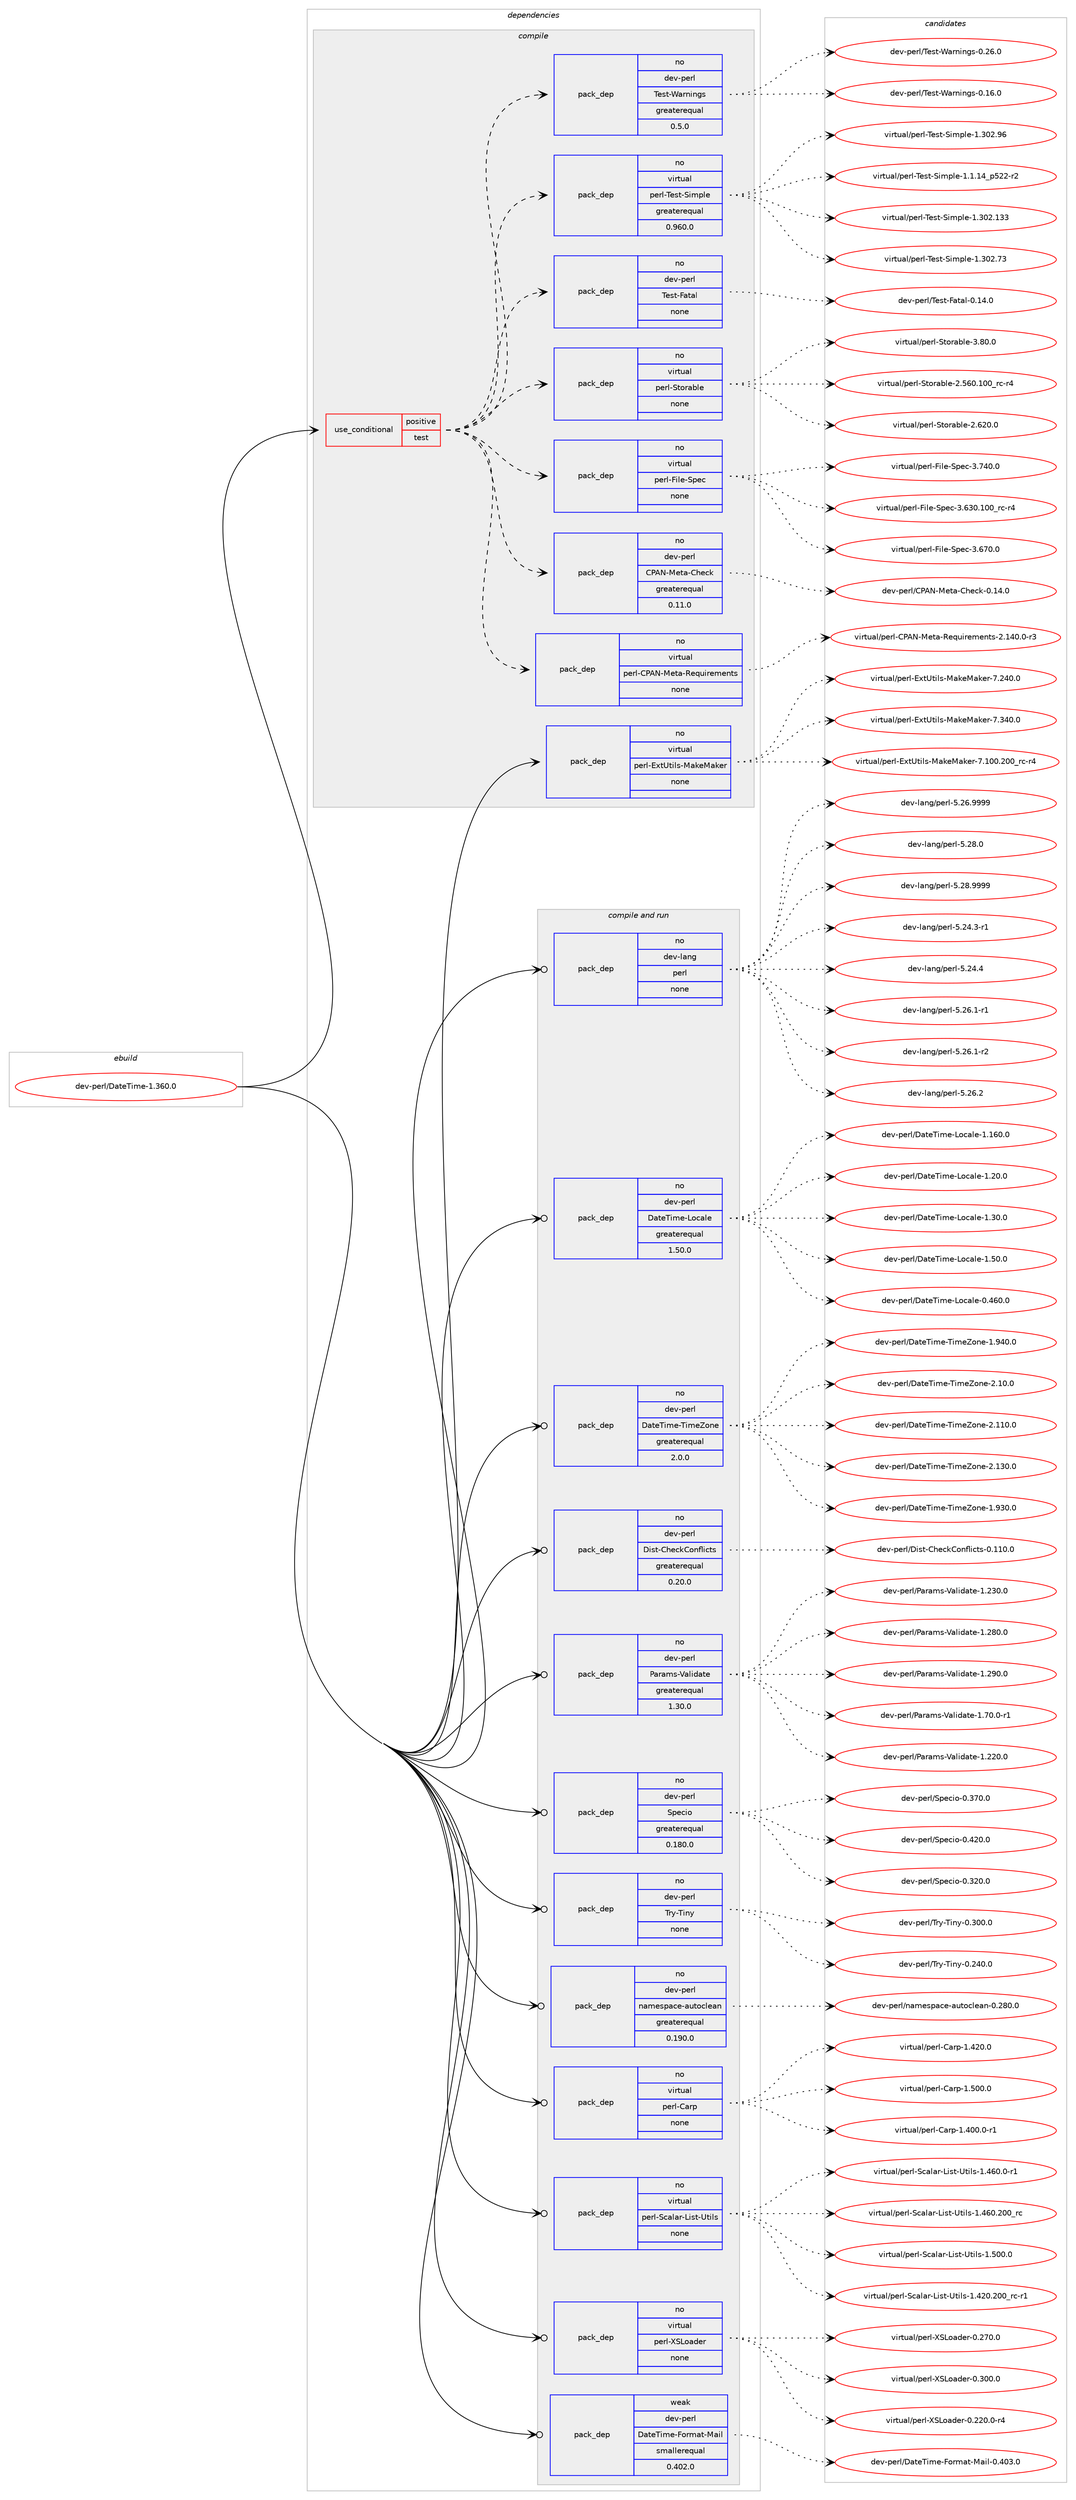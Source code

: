digraph prolog {

# *************
# Graph options
# *************

newrank=true;
concentrate=true;
compound=true;
graph [rankdir=LR,fontname=Helvetica,fontsize=10,ranksep=1.5];#, ranksep=2.5, nodesep=0.2];
edge  [arrowhead=vee];
node  [fontname=Helvetica,fontsize=10];

# **********
# The ebuild
# **********

subgraph cluster_leftcol {
color=gray;
rank=same;
label=<<i>ebuild</i>>;
id [label="dev-perl/DateTime-1.360.0", color=red, width=4, href="../dev-perl/DateTime-1.360.0.svg"];
}

# ****************
# The dependencies
# ****************

subgraph cluster_midcol {
color=gray;
label=<<i>dependencies</i>>;
subgraph cluster_compile {
fillcolor="#eeeeee";
style=filled;
label=<<i>compile</i>>;
subgraph cond367952 {
dependency1379367 [label=<<TABLE BORDER="0" CELLBORDER="1" CELLSPACING="0" CELLPADDING="4"><TR><TD ROWSPAN="3" CELLPADDING="10">use_conditional</TD></TR><TR><TD>positive</TD></TR><TR><TD>test</TD></TR></TABLE>>, shape=none, color=red];
subgraph pack988369 {
dependency1379368 [label=<<TABLE BORDER="0" CELLBORDER="1" CELLSPACING="0" CELLPADDING="4" WIDTH="220"><TR><TD ROWSPAN="6" CELLPADDING="30">pack_dep</TD></TR><TR><TD WIDTH="110">no</TD></TR><TR><TD>virtual</TD></TR><TR><TD>perl-CPAN-Meta-Requirements</TD></TR><TR><TD>none</TD></TR><TR><TD></TD></TR></TABLE>>, shape=none, color=blue];
}
dependency1379367:e -> dependency1379368:w [weight=20,style="dashed",arrowhead="vee"];
subgraph pack988370 {
dependency1379369 [label=<<TABLE BORDER="0" CELLBORDER="1" CELLSPACING="0" CELLPADDING="4" WIDTH="220"><TR><TD ROWSPAN="6" CELLPADDING="30">pack_dep</TD></TR><TR><TD WIDTH="110">no</TD></TR><TR><TD>dev-perl</TD></TR><TR><TD>CPAN-Meta-Check</TD></TR><TR><TD>greaterequal</TD></TR><TR><TD>0.11.0</TD></TR></TABLE>>, shape=none, color=blue];
}
dependency1379367:e -> dependency1379369:w [weight=20,style="dashed",arrowhead="vee"];
subgraph pack988371 {
dependency1379370 [label=<<TABLE BORDER="0" CELLBORDER="1" CELLSPACING="0" CELLPADDING="4" WIDTH="220"><TR><TD ROWSPAN="6" CELLPADDING="30">pack_dep</TD></TR><TR><TD WIDTH="110">no</TD></TR><TR><TD>virtual</TD></TR><TR><TD>perl-File-Spec</TD></TR><TR><TD>none</TD></TR><TR><TD></TD></TR></TABLE>>, shape=none, color=blue];
}
dependency1379367:e -> dependency1379370:w [weight=20,style="dashed",arrowhead="vee"];
subgraph pack988372 {
dependency1379371 [label=<<TABLE BORDER="0" CELLBORDER="1" CELLSPACING="0" CELLPADDING="4" WIDTH="220"><TR><TD ROWSPAN="6" CELLPADDING="30">pack_dep</TD></TR><TR><TD WIDTH="110">no</TD></TR><TR><TD>virtual</TD></TR><TR><TD>perl-Storable</TD></TR><TR><TD>none</TD></TR><TR><TD></TD></TR></TABLE>>, shape=none, color=blue];
}
dependency1379367:e -> dependency1379371:w [weight=20,style="dashed",arrowhead="vee"];
subgraph pack988373 {
dependency1379372 [label=<<TABLE BORDER="0" CELLBORDER="1" CELLSPACING="0" CELLPADDING="4" WIDTH="220"><TR><TD ROWSPAN="6" CELLPADDING="30">pack_dep</TD></TR><TR><TD WIDTH="110">no</TD></TR><TR><TD>dev-perl</TD></TR><TR><TD>Test-Fatal</TD></TR><TR><TD>none</TD></TR><TR><TD></TD></TR></TABLE>>, shape=none, color=blue];
}
dependency1379367:e -> dependency1379372:w [weight=20,style="dashed",arrowhead="vee"];
subgraph pack988374 {
dependency1379373 [label=<<TABLE BORDER="0" CELLBORDER="1" CELLSPACING="0" CELLPADDING="4" WIDTH="220"><TR><TD ROWSPAN="6" CELLPADDING="30">pack_dep</TD></TR><TR><TD WIDTH="110">no</TD></TR><TR><TD>virtual</TD></TR><TR><TD>perl-Test-Simple</TD></TR><TR><TD>greaterequal</TD></TR><TR><TD>0.960.0</TD></TR></TABLE>>, shape=none, color=blue];
}
dependency1379367:e -> dependency1379373:w [weight=20,style="dashed",arrowhead="vee"];
subgraph pack988375 {
dependency1379374 [label=<<TABLE BORDER="0" CELLBORDER="1" CELLSPACING="0" CELLPADDING="4" WIDTH="220"><TR><TD ROWSPAN="6" CELLPADDING="30">pack_dep</TD></TR><TR><TD WIDTH="110">no</TD></TR><TR><TD>dev-perl</TD></TR><TR><TD>Test-Warnings</TD></TR><TR><TD>greaterequal</TD></TR><TR><TD>0.5.0</TD></TR></TABLE>>, shape=none, color=blue];
}
dependency1379367:e -> dependency1379374:w [weight=20,style="dashed",arrowhead="vee"];
}
id:e -> dependency1379367:w [weight=20,style="solid",arrowhead="vee"];
subgraph pack988376 {
dependency1379375 [label=<<TABLE BORDER="0" CELLBORDER="1" CELLSPACING="0" CELLPADDING="4" WIDTH="220"><TR><TD ROWSPAN="6" CELLPADDING="30">pack_dep</TD></TR><TR><TD WIDTH="110">no</TD></TR><TR><TD>virtual</TD></TR><TR><TD>perl-ExtUtils-MakeMaker</TD></TR><TR><TD>none</TD></TR><TR><TD></TD></TR></TABLE>>, shape=none, color=blue];
}
id:e -> dependency1379375:w [weight=20,style="solid",arrowhead="vee"];
}
subgraph cluster_compileandrun {
fillcolor="#eeeeee";
style=filled;
label=<<i>compile and run</i>>;
subgraph pack988377 {
dependency1379376 [label=<<TABLE BORDER="0" CELLBORDER="1" CELLSPACING="0" CELLPADDING="4" WIDTH="220"><TR><TD ROWSPAN="6" CELLPADDING="30">pack_dep</TD></TR><TR><TD WIDTH="110">no</TD></TR><TR><TD>dev-lang</TD></TR><TR><TD>perl</TD></TR><TR><TD>none</TD></TR><TR><TD></TD></TR></TABLE>>, shape=none, color=blue];
}
id:e -> dependency1379376:w [weight=20,style="solid",arrowhead="odotvee"];
subgraph pack988378 {
dependency1379377 [label=<<TABLE BORDER="0" CELLBORDER="1" CELLSPACING="0" CELLPADDING="4" WIDTH="220"><TR><TD ROWSPAN="6" CELLPADDING="30">pack_dep</TD></TR><TR><TD WIDTH="110">no</TD></TR><TR><TD>dev-perl</TD></TR><TR><TD>DateTime-Locale</TD></TR><TR><TD>greaterequal</TD></TR><TR><TD>1.50.0</TD></TR></TABLE>>, shape=none, color=blue];
}
id:e -> dependency1379377:w [weight=20,style="solid",arrowhead="odotvee"];
subgraph pack988379 {
dependency1379378 [label=<<TABLE BORDER="0" CELLBORDER="1" CELLSPACING="0" CELLPADDING="4" WIDTH="220"><TR><TD ROWSPAN="6" CELLPADDING="30">pack_dep</TD></TR><TR><TD WIDTH="110">no</TD></TR><TR><TD>dev-perl</TD></TR><TR><TD>DateTime-TimeZone</TD></TR><TR><TD>greaterequal</TD></TR><TR><TD>2.0.0</TD></TR></TABLE>>, shape=none, color=blue];
}
id:e -> dependency1379378:w [weight=20,style="solid",arrowhead="odotvee"];
subgraph pack988380 {
dependency1379379 [label=<<TABLE BORDER="0" CELLBORDER="1" CELLSPACING="0" CELLPADDING="4" WIDTH="220"><TR><TD ROWSPAN="6" CELLPADDING="30">pack_dep</TD></TR><TR><TD WIDTH="110">no</TD></TR><TR><TD>dev-perl</TD></TR><TR><TD>Dist-CheckConflicts</TD></TR><TR><TD>greaterequal</TD></TR><TR><TD>0.20.0</TD></TR></TABLE>>, shape=none, color=blue];
}
id:e -> dependency1379379:w [weight=20,style="solid",arrowhead="odotvee"];
subgraph pack988381 {
dependency1379380 [label=<<TABLE BORDER="0" CELLBORDER="1" CELLSPACING="0" CELLPADDING="4" WIDTH="220"><TR><TD ROWSPAN="6" CELLPADDING="30">pack_dep</TD></TR><TR><TD WIDTH="110">no</TD></TR><TR><TD>dev-perl</TD></TR><TR><TD>Params-Validate</TD></TR><TR><TD>greaterequal</TD></TR><TR><TD>1.30.0</TD></TR></TABLE>>, shape=none, color=blue];
}
id:e -> dependency1379380:w [weight=20,style="solid",arrowhead="odotvee"];
subgraph pack988382 {
dependency1379381 [label=<<TABLE BORDER="0" CELLBORDER="1" CELLSPACING="0" CELLPADDING="4" WIDTH="220"><TR><TD ROWSPAN="6" CELLPADDING="30">pack_dep</TD></TR><TR><TD WIDTH="110">no</TD></TR><TR><TD>dev-perl</TD></TR><TR><TD>Specio</TD></TR><TR><TD>greaterequal</TD></TR><TR><TD>0.180.0</TD></TR></TABLE>>, shape=none, color=blue];
}
id:e -> dependency1379381:w [weight=20,style="solid",arrowhead="odotvee"];
subgraph pack988383 {
dependency1379382 [label=<<TABLE BORDER="0" CELLBORDER="1" CELLSPACING="0" CELLPADDING="4" WIDTH="220"><TR><TD ROWSPAN="6" CELLPADDING="30">pack_dep</TD></TR><TR><TD WIDTH="110">no</TD></TR><TR><TD>dev-perl</TD></TR><TR><TD>Try-Tiny</TD></TR><TR><TD>none</TD></TR><TR><TD></TD></TR></TABLE>>, shape=none, color=blue];
}
id:e -> dependency1379382:w [weight=20,style="solid",arrowhead="odotvee"];
subgraph pack988384 {
dependency1379383 [label=<<TABLE BORDER="0" CELLBORDER="1" CELLSPACING="0" CELLPADDING="4" WIDTH="220"><TR><TD ROWSPAN="6" CELLPADDING="30">pack_dep</TD></TR><TR><TD WIDTH="110">no</TD></TR><TR><TD>dev-perl</TD></TR><TR><TD>namespace-autoclean</TD></TR><TR><TD>greaterequal</TD></TR><TR><TD>0.190.0</TD></TR></TABLE>>, shape=none, color=blue];
}
id:e -> dependency1379383:w [weight=20,style="solid",arrowhead="odotvee"];
subgraph pack988385 {
dependency1379384 [label=<<TABLE BORDER="0" CELLBORDER="1" CELLSPACING="0" CELLPADDING="4" WIDTH="220"><TR><TD ROWSPAN="6" CELLPADDING="30">pack_dep</TD></TR><TR><TD WIDTH="110">no</TD></TR><TR><TD>virtual</TD></TR><TR><TD>perl-Carp</TD></TR><TR><TD>none</TD></TR><TR><TD></TD></TR></TABLE>>, shape=none, color=blue];
}
id:e -> dependency1379384:w [weight=20,style="solid",arrowhead="odotvee"];
subgraph pack988386 {
dependency1379385 [label=<<TABLE BORDER="0" CELLBORDER="1" CELLSPACING="0" CELLPADDING="4" WIDTH="220"><TR><TD ROWSPAN="6" CELLPADDING="30">pack_dep</TD></TR><TR><TD WIDTH="110">no</TD></TR><TR><TD>virtual</TD></TR><TR><TD>perl-Scalar-List-Utils</TD></TR><TR><TD>none</TD></TR><TR><TD></TD></TR></TABLE>>, shape=none, color=blue];
}
id:e -> dependency1379385:w [weight=20,style="solid",arrowhead="odotvee"];
subgraph pack988387 {
dependency1379386 [label=<<TABLE BORDER="0" CELLBORDER="1" CELLSPACING="0" CELLPADDING="4" WIDTH="220"><TR><TD ROWSPAN="6" CELLPADDING="30">pack_dep</TD></TR><TR><TD WIDTH="110">no</TD></TR><TR><TD>virtual</TD></TR><TR><TD>perl-XSLoader</TD></TR><TR><TD>none</TD></TR><TR><TD></TD></TR></TABLE>>, shape=none, color=blue];
}
id:e -> dependency1379386:w [weight=20,style="solid",arrowhead="odotvee"];
subgraph pack988388 {
dependency1379387 [label=<<TABLE BORDER="0" CELLBORDER="1" CELLSPACING="0" CELLPADDING="4" WIDTH="220"><TR><TD ROWSPAN="6" CELLPADDING="30">pack_dep</TD></TR><TR><TD WIDTH="110">weak</TD></TR><TR><TD>dev-perl</TD></TR><TR><TD>DateTime-Format-Mail</TD></TR><TR><TD>smallerequal</TD></TR><TR><TD>0.402.0</TD></TR></TABLE>>, shape=none, color=blue];
}
id:e -> dependency1379387:w [weight=20,style="solid",arrowhead="odotvee"];
}
subgraph cluster_run {
fillcolor="#eeeeee";
style=filled;
label=<<i>run</i>>;
}
}

# **************
# The candidates
# **************

subgraph cluster_choices {
rank=same;
color=gray;
label=<<i>candidates</i>>;

subgraph choice988369 {
color=black;
nodesep=1;
choice11810511411611797108471121011141084567806578457710111697458210111311710511410110910111011611545504649524846484511451 [label="virtual/perl-CPAN-Meta-Requirements-2.140.0-r3", color=red, width=4,href="../virtual/perl-CPAN-Meta-Requirements-2.140.0-r3.svg"];
dependency1379368:e -> choice11810511411611797108471121011141084567806578457710111697458210111311710511410110910111011611545504649524846484511451:w [style=dotted,weight="100"];
}
subgraph choice988370 {
color=black;
nodesep=1;
choice10010111845112101114108476780657845771011169745671041019910745484649524648 [label="dev-perl/CPAN-Meta-Check-0.14.0", color=red, width=4,href="../dev-perl/CPAN-Meta-Check-0.14.0.svg"];
dependency1379369:e -> choice10010111845112101114108476780657845771011169745671041019910745484649524648:w [style=dotted,weight="100"];
}
subgraph choice988371 {
color=black;
nodesep=1;
choice118105114116117971084711210111410845701051081014583112101994551465451484649484895114994511452 [label="virtual/perl-File-Spec-3.630.100_rc-r4", color=red, width=4,href="../virtual/perl-File-Spec-3.630.100_rc-r4.svg"];
choice118105114116117971084711210111410845701051081014583112101994551465455484648 [label="virtual/perl-File-Spec-3.670.0", color=red, width=4,href="../virtual/perl-File-Spec-3.670.0.svg"];
choice118105114116117971084711210111410845701051081014583112101994551465552484648 [label="virtual/perl-File-Spec-3.740.0", color=red, width=4,href="../virtual/perl-File-Spec-3.740.0.svg"];
dependency1379370:e -> choice118105114116117971084711210111410845701051081014583112101994551465451484649484895114994511452:w [style=dotted,weight="100"];
dependency1379370:e -> choice118105114116117971084711210111410845701051081014583112101994551465455484648:w [style=dotted,weight="100"];
dependency1379370:e -> choice118105114116117971084711210111410845701051081014583112101994551465552484648:w [style=dotted,weight="100"];
}
subgraph choice988372 {
color=black;
nodesep=1;
choice1181051141161179710847112101114108458311611111497981081014550465354484649484895114994511452 [label="virtual/perl-Storable-2.560.100_rc-r4", color=red, width=4,href="../virtual/perl-Storable-2.560.100_rc-r4.svg"];
choice1181051141161179710847112101114108458311611111497981081014550465450484648 [label="virtual/perl-Storable-2.620.0", color=red, width=4,href="../virtual/perl-Storable-2.620.0.svg"];
choice11810511411611797108471121011141084583116111114979810810145514656484648 [label="virtual/perl-Storable-3.80.0", color=red, width=4,href="../virtual/perl-Storable-3.80.0.svg"];
dependency1379371:e -> choice1181051141161179710847112101114108458311611111497981081014550465354484649484895114994511452:w [style=dotted,weight="100"];
dependency1379371:e -> choice1181051141161179710847112101114108458311611111497981081014550465450484648:w [style=dotted,weight="100"];
dependency1379371:e -> choice11810511411611797108471121011141084583116111114979810810145514656484648:w [style=dotted,weight="100"];
}
subgraph choice988373 {
color=black;
nodesep=1;
choice1001011184511210111410847841011151164570971169710845484649524648 [label="dev-perl/Test-Fatal-0.14.0", color=red, width=4,href="../dev-perl/Test-Fatal-0.14.0.svg"];
dependency1379372:e -> choice1001011184511210111410847841011151164570971169710845484649524648:w [style=dotted,weight="100"];
}
subgraph choice988374 {
color=black;
nodesep=1;
choice11810511411611797108471121011141084584101115116458310510911210810145494649464952951125350504511450 [label="virtual/perl-Test-Simple-1.1.14_p522-r2", color=red, width=4,href="../virtual/perl-Test-Simple-1.1.14_p522-r2.svg"];
choice11810511411611797108471121011141084584101115116458310510911210810145494651485046495151 [label="virtual/perl-Test-Simple-1.302.133", color=red, width=4,href="../virtual/perl-Test-Simple-1.302.133.svg"];
choice118105114116117971084711210111410845841011151164583105109112108101454946514850465551 [label="virtual/perl-Test-Simple-1.302.73", color=red, width=4,href="../virtual/perl-Test-Simple-1.302.73.svg"];
choice118105114116117971084711210111410845841011151164583105109112108101454946514850465754 [label="virtual/perl-Test-Simple-1.302.96", color=red, width=4,href="../virtual/perl-Test-Simple-1.302.96.svg"];
dependency1379373:e -> choice11810511411611797108471121011141084584101115116458310510911210810145494649464952951125350504511450:w [style=dotted,weight="100"];
dependency1379373:e -> choice11810511411611797108471121011141084584101115116458310510911210810145494651485046495151:w [style=dotted,weight="100"];
dependency1379373:e -> choice118105114116117971084711210111410845841011151164583105109112108101454946514850465551:w [style=dotted,weight="100"];
dependency1379373:e -> choice118105114116117971084711210111410845841011151164583105109112108101454946514850465754:w [style=dotted,weight="100"];
}
subgraph choice988375 {
color=black;
nodesep=1;
choice10010111845112101114108478410111511645879711411010511010311545484649544648 [label="dev-perl/Test-Warnings-0.16.0", color=red, width=4,href="../dev-perl/Test-Warnings-0.16.0.svg"];
choice10010111845112101114108478410111511645879711411010511010311545484650544648 [label="dev-perl/Test-Warnings-0.26.0", color=red, width=4,href="../dev-perl/Test-Warnings-0.26.0.svg"];
dependency1379374:e -> choice10010111845112101114108478410111511645879711411010511010311545484649544648:w [style=dotted,weight="100"];
dependency1379374:e -> choice10010111845112101114108478410111511645879711411010511010311545484650544648:w [style=dotted,weight="100"];
}
subgraph choice988376 {
color=black;
nodesep=1;
choice118105114116117971084711210111410845691201168511610510811545779710710177971071011144555464948484650484895114994511452 [label="virtual/perl-ExtUtils-MakeMaker-7.100.200_rc-r4", color=red, width=4,href="../virtual/perl-ExtUtils-MakeMaker-7.100.200_rc-r4.svg"];
choice118105114116117971084711210111410845691201168511610510811545779710710177971071011144555465052484648 [label="virtual/perl-ExtUtils-MakeMaker-7.240.0", color=red, width=4,href="../virtual/perl-ExtUtils-MakeMaker-7.240.0.svg"];
choice118105114116117971084711210111410845691201168511610510811545779710710177971071011144555465152484648 [label="virtual/perl-ExtUtils-MakeMaker-7.340.0", color=red, width=4,href="../virtual/perl-ExtUtils-MakeMaker-7.340.0.svg"];
dependency1379375:e -> choice118105114116117971084711210111410845691201168511610510811545779710710177971071011144555464948484650484895114994511452:w [style=dotted,weight="100"];
dependency1379375:e -> choice118105114116117971084711210111410845691201168511610510811545779710710177971071011144555465052484648:w [style=dotted,weight="100"];
dependency1379375:e -> choice118105114116117971084711210111410845691201168511610510811545779710710177971071011144555465152484648:w [style=dotted,weight="100"];
}
subgraph choice988377 {
color=black;
nodesep=1;
choice100101118451089711010347112101114108455346505246514511449 [label="dev-lang/perl-5.24.3-r1", color=red, width=4,href="../dev-lang/perl-5.24.3-r1.svg"];
choice10010111845108971101034711210111410845534650524652 [label="dev-lang/perl-5.24.4", color=red, width=4,href="../dev-lang/perl-5.24.4.svg"];
choice100101118451089711010347112101114108455346505446494511449 [label="dev-lang/perl-5.26.1-r1", color=red, width=4,href="../dev-lang/perl-5.26.1-r1.svg"];
choice100101118451089711010347112101114108455346505446494511450 [label="dev-lang/perl-5.26.1-r2", color=red, width=4,href="../dev-lang/perl-5.26.1-r2.svg"];
choice10010111845108971101034711210111410845534650544650 [label="dev-lang/perl-5.26.2", color=red, width=4,href="../dev-lang/perl-5.26.2.svg"];
choice10010111845108971101034711210111410845534650544657575757 [label="dev-lang/perl-5.26.9999", color=red, width=4,href="../dev-lang/perl-5.26.9999.svg"];
choice10010111845108971101034711210111410845534650564648 [label="dev-lang/perl-5.28.0", color=red, width=4,href="../dev-lang/perl-5.28.0.svg"];
choice10010111845108971101034711210111410845534650564657575757 [label="dev-lang/perl-5.28.9999", color=red, width=4,href="../dev-lang/perl-5.28.9999.svg"];
dependency1379376:e -> choice100101118451089711010347112101114108455346505246514511449:w [style=dotted,weight="100"];
dependency1379376:e -> choice10010111845108971101034711210111410845534650524652:w [style=dotted,weight="100"];
dependency1379376:e -> choice100101118451089711010347112101114108455346505446494511449:w [style=dotted,weight="100"];
dependency1379376:e -> choice100101118451089711010347112101114108455346505446494511450:w [style=dotted,weight="100"];
dependency1379376:e -> choice10010111845108971101034711210111410845534650544650:w [style=dotted,weight="100"];
dependency1379376:e -> choice10010111845108971101034711210111410845534650544657575757:w [style=dotted,weight="100"];
dependency1379376:e -> choice10010111845108971101034711210111410845534650564648:w [style=dotted,weight="100"];
dependency1379376:e -> choice10010111845108971101034711210111410845534650564657575757:w [style=dotted,weight="100"];
}
subgraph choice988378 {
color=black;
nodesep=1;
choice1001011184511210111410847689711610184105109101457611199971081014548465254484648 [label="dev-perl/DateTime-Locale-0.460.0", color=red, width=4,href="../dev-perl/DateTime-Locale-0.460.0.svg"];
choice1001011184511210111410847689711610184105109101457611199971081014549464954484648 [label="dev-perl/DateTime-Locale-1.160.0", color=red, width=4,href="../dev-perl/DateTime-Locale-1.160.0.svg"];
choice10010111845112101114108476897116101841051091014576111999710810145494650484648 [label="dev-perl/DateTime-Locale-1.20.0", color=red, width=4,href="../dev-perl/DateTime-Locale-1.20.0.svg"];
choice10010111845112101114108476897116101841051091014576111999710810145494651484648 [label="dev-perl/DateTime-Locale-1.30.0", color=red, width=4,href="../dev-perl/DateTime-Locale-1.30.0.svg"];
choice10010111845112101114108476897116101841051091014576111999710810145494653484648 [label="dev-perl/DateTime-Locale-1.50.0", color=red, width=4,href="../dev-perl/DateTime-Locale-1.50.0.svg"];
dependency1379377:e -> choice1001011184511210111410847689711610184105109101457611199971081014548465254484648:w [style=dotted,weight="100"];
dependency1379377:e -> choice1001011184511210111410847689711610184105109101457611199971081014549464954484648:w [style=dotted,weight="100"];
dependency1379377:e -> choice10010111845112101114108476897116101841051091014576111999710810145494650484648:w [style=dotted,weight="100"];
dependency1379377:e -> choice10010111845112101114108476897116101841051091014576111999710810145494651484648:w [style=dotted,weight="100"];
dependency1379377:e -> choice10010111845112101114108476897116101841051091014576111999710810145494653484648:w [style=dotted,weight="100"];
}
subgraph choice988379 {
color=black;
nodesep=1;
choice10010111845112101114108476897116101841051091014584105109101901111101014549465751484648 [label="dev-perl/DateTime-TimeZone-1.930.0", color=red, width=4,href="../dev-perl/DateTime-TimeZone-1.930.0.svg"];
choice10010111845112101114108476897116101841051091014584105109101901111101014549465752484648 [label="dev-perl/DateTime-TimeZone-1.940.0", color=red, width=4,href="../dev-perl/DateTime-TimeZone-1.940.0.svg"];
choice100101118451121011141084768971161018410510910145841051091019011111010145504649484648 [label="dev-perl/DateTime-TimeZone-2.10.0", color=red, width=4,href="../dev-perl/DateTime-TimeZone-2.10.0.svg"];
choice10010111845112101114108476897116101841051091014584105109101901111101014550464949484648 [label="dev-perl/DateTime-TimeZone-2.110.0", color=red, width=4,href="../dev-perl/DateTime-TimeZone-2.110.0.svg"];
choice10010111845112101114108476897116101841051091014584105109101901111101014550464951484648 [label="dev-perl/DateTime-TimeZone-2.130.0", color=red, width=4,href="../dev-perl/DateTime-TimeZone-2.130.0.svg"];
dependency1379378:e -> choice10010111845112101114108476897116101841051091014584105109101901111101014549465751484648:w [style=dotted,weight="100"];
dependency1379378:e -> choice10010111845112101114108476897116101841051091014584105109101901111101014549465752484648:w [style=dotted,weight="100"];
dependency1379378:e -> choice100101118451121011141084768971161018410510910145841051091019011111010145504649484648:w [style=dotted,weight="100"];
dependency1379378:e -> choice10010111845112101114108476897116101841051091014584105109101901111101014550464949484648:w [style=dotted,weight="100"];
dependency1379378:e -> choice10010111845112101114108476897116101841051091014584105109101901111101014550464951484648:w [style=dotted,weight="100"];
}
subgraph choice988380 {
color=black;
nodesep=1;
choice10010111845112101114108476810511511645671041019910767111110102108105991161154548464949484648 [label="dev-perl/Dist-CheckConflicts-0.110.0", color=red, width=4,href="../dev-perl/Dist-CheckConflicts-0.110.0.svg"];
dependency1379379:e -> choice10010111845112101114108476810511511645671041019910767111110102108105991161154548464949484648:w [style=dotted,weight="100"];
}
subgraph choice988381 {
color=black;
nodesep=1;
choice1001011184511210111410847809711497109115458697108105100971161014549465050484648 [label="dev-perl/Params-Validate-1.220.0", color=red, width=4,href="../dev-perl/Params-Validate-1.220.0.svg"];
choice1001011184511210111410847809711497109115458697108105100971161014549465051484648 [label="dev-perl/Params-Validate-1.230.0", color=red, width=4,href="../dev-perl/Params-Validate-1.230.0.svg"];
choice1001011184511210111410847809711497109115458697108105100971161014549465056484648 [label="dev-perl/Params-Validate-1.280.0", color=red, width=4,href="../dev-perl/Params-Validate-1.280.0.svg"];
choice1001011184511210111410847809711497109115458697108105100971161014549465057484648 [label="dev-perl/Params-Validate-1.290.0", color=red, width=4,href="../dev-perl/Params-Validate-1.290.0.svg"];
choice100101118451121011141084780971149710911545869710810510097116101454946554846484511449 [label="dev-perl/Params-Validate-1.70.0-r1", color=red, width=4,href="../dev-perl/Params-Validate-1.70.0-r1.svg"];
dependency1379380:e -> choice1001011184511210111410847809711497109115458697108105100971161014549465050484648:w [style=dotted,weight="100"];
dependency1379380:e -> choice1001011184511210111410847809711497109115458697108105100971161014549465051484648:w [style=dotted,weight="100"];
dependency1379380:e -> choice1001011184511210111410847809711497109115458697108105100971161014549465056484648:w [style=dotted,weight="100"];
dependency1379380:e -> choice1001011184511210111410847809711497109115458697108105100971161014549465057484648:w [style=dotted,weight="100"];
dependency1379380:e -> choice100101118451121011141084780971149710911545869710810510097116101454946554846484511449:w [style=dotted,weight="100"];
}
subgraph choice988382 {
color=black;
nodesep=1;
choice100101118451121011141084783112101991051114548465150484648 [label="dev-perl/Specio-0.320.0", color=red, width=4,href="../dev-perl/Specio-0.320.0.svg"];
choice100101118451121011141084783112101991051114548465155484648 [label="dev-perl/Specio-0.370.0", color=red, width=4,href="../dev-perl/Specio-0.370.0.svg"];
choice100101118451121011141084783112101991051114548465250484648 [label="dev-perl/Specio-0.420.0", color=red, width=4,href="../dev-perl/Specio-0.420.0.svg"];
dependency1379381:e -> choice100101118451121011141084783112101991051114548465150484648:w [style=dotted,weight="100"];
dependency1379381:e -> choice100101118451121011141084783112101991051114548465155484648:w [style=dotted,weight="100"];
dependency1379381:e -> choice100101118451121011141084783112101991051114548465250484648:w [style=dotted,weight="100"];
}
subgraph choice988383 {
color=black;
nodesep=1;
choice10010111845112101114108478411412145841051101214548465052484648 [label="dev-perl/Try-Tiny-0.240.0", color=red, width=4,href="../dev-perl/Try-Tiny-0.240.0.svg"];
choice10010111845112101114108478411412145841051101214548465148484648 [label="dev-perl/Try-Tiny-0.300.0", color=red, width=4,href="../dev-perl/Try-Tiny-0.300.0.svg"];
dependency1379382:e -> choice10010111845112101114108478411412145841051101214548465052484648:w [style=dotted,weight="100"];
dependency1379382:e -> choice10010111845112101114108478411412145841051101214548465148484648:w [style=dotted,weight="100"];
}
subgraph choice988384 {
color=black;
nodesep=1;
choice1001011184511210111410847110971091011151129799101459711711611199108101971104548465056484648 [label="dev-perl/namespace-autoclean-0.280.0", color=red, width=4,href="../dev-perl/namespace-autoclean-0.280.0.svg"];
dependency1379383:e -> choice1001011184511210111410847110971091011151129799101459711711611199108101971104548465056484648:w [style=dotted,weight="100"];
}
subgraph choice988385 {
color=black;
nodesep=1;
choice118105114116117971084711210111410845679711411245494652484846484511449 [label="virtual/perl-Carp-1.400.0-r1", color=red, width=4,href="../virtual/perl-Carp-1.400.0-r1.svg"];
choice11810511411611797108471121011141084567971141124549465250484648 [label="virtual/perl-Carp-1.420.0", color=red, width=4,href="../virtual/perl-Carp-1.420.0.svg"];
choice11810511411611797108471121011141084567971141124549465348484648 [label="virtual/perl-Carp-1.500.0", color=red, width=4,href="../virtual/perl-Carp-1.500.0.svg"];
dependency1379384:e -> choice118105114116117971084711210111410845679711411245494652484846484511449:w [style=dotted,weight="100"];
dependency1379384:e -> choice11810511411611797108471121011141084567971141124549465250484648:w [style=dotted,weight="100"];
dependency1379384:e -> choice11810511411611797108471121011141084567971141124549465348484648:w [style=dotted,weight="100"];
}
subgraph choice988386 {
color=black;
nodesep=1;
choice11810511411611797108471121011141084583999710897114457610511511645851161051081154549465250484650484895114994511449 [label="virtual/perl-Scalar-List-Utils-1.420.200_rc-r1", color=red, width=4,href="../virtual/perl-Scalar-List-Utils-1.420.200_rc-r1.svg"];
choice118105114116117971084711210111410845839997108971144576105115116458511610510811545494652544846484511449 [label="virtual/perl-Scalar-List-Utils-1.460.0-r1", color=red, width=4,href="../virtual/perl-Scalar-List-Utils-1.460.0-r1.svg"];
choice1181051141161179710847112101114108458399971089711445761051151164585116105108115454946525448465048489511499 [label="virtual/perl-Scalar-List-Utils-1.460.200_rc", color=red, width=4,href="../virtual/perl-Scalar-List-Utils-1.460.200_rc.svg"];
choice11810511411611797108471121011141084583999710897114457610511511645851161051081154549465348484648 [label="virtual/perl-Scalar-List-Utils-1.500.0", color=red, width=4,href="../virtual/perl-Scalar-List-Utils-1.500.0.svg"];
dependency1379385:e -> choice11810511411611797108471121011141084583999710897114457610511511645851161051081154549465250484650484895114994511449:w [style=dotted,weight="100"];
dependency1379385:e -> choice118105114116117971084711210111410845839997108971144576105115116458511610510811545494652544846484511449:w [style=dotted,weight="100"];
dependency1379385:e -> choice1181051141161179710847112101114108458399971089711445761051151164585116105108115454946525448465048489511499:w [style=dotted,weight="100"];
dependency1379385:e -> choice11810511411611797108471121011141084583999710897114457610511511645851161051081154549465348484648:w [style=dotted,weight="100"];
}
subgraph choice988387 {
color=black;
nodesep=1;
choice1181051141161179710847112101114108458883761119710010111445484650504846484511452 [label="virtual/perl-XSLoader-0.220.0-r4", color=red, width=4,href="../virtual/perl-XSLoader-0.220.0-r4.svg"];
choice118105114116117971084711210111410845888376111971001011144548465055484648 [label="virtual/perl-XSLoader-0.270.0", color=red, width=4,href="../virtual/perl-XSLoader-0.270.0.svg"];
choice118105114116117971084711210111410845888376111971001011144548465148484648 [label="virtual/perl-XSLoader-0.300.0", color=red, width=4,href="../virtual/perl-XSLoader-0.300.0.svg"];
dependency1379386:e -> choice1181051141161179710847112101114108458883761119710010111445484650504846484511452:w [style=dotted,weight="100"];
dependency1379386:e -> choice118105114116117971084711210111410845888376111971001011144548465055484648:w [style=dotted,weight="100"];
dependency1379386:e -> choice118105114116117971084711210111410845888376111971001011144548465148484648:w [style=dotted,weight="100"];
}
subgraph choice988388 {
color=black;
nodesep=1;
choice10010111845112101114108476897116101841051091014570111114109971164577971051084548465248514648 [label="dev-perl/DateTime-Format-Mail-0.403.0", color=red, width=4,href="../dev-perl/DateTime-Format-Mail-0.403.0.svg"];
dependency1379387:e -> choice10010111845112101114108476897116101841051091014570111114109971164577971051084548465248514648:w [style=dotted,weight="100"];
}
}

}
